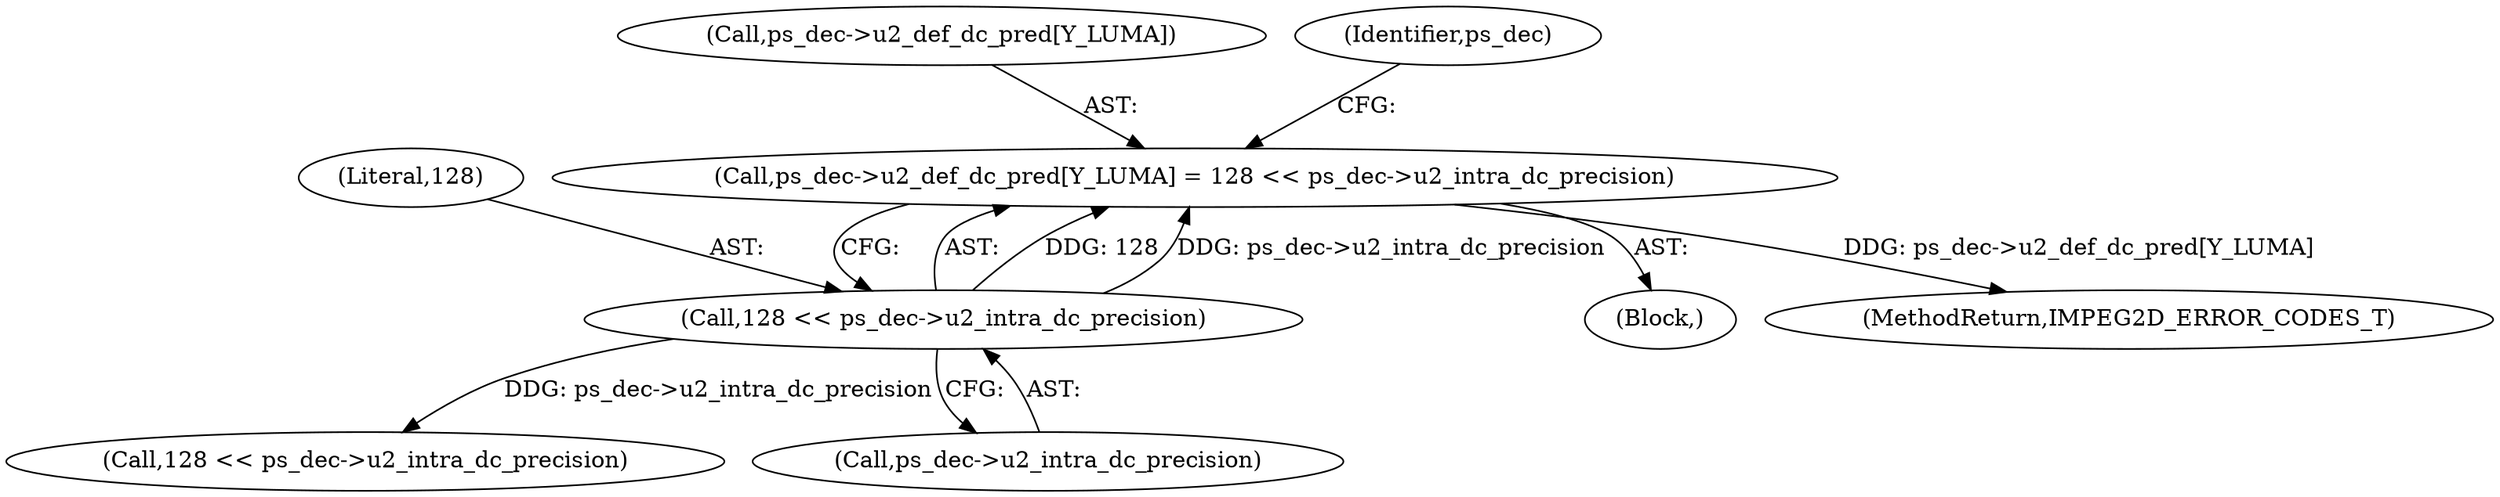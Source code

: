digraph "0_Android_ffab15eb80630dc799eb410855c93525b75233c3_5@array" {
"1000244" [label="(Call,ps_dec->u2_def_dc_pred[Y_LUMA] = 128 << ps_dec->u2_intra_dc_precision)"];
"1000250" [label="(Call,128 << ps_dec->u2_intra_dc_precision)"];
"1000245" [label="(Call,ps_dec->u2_def_dc_pred[Y_LUMA])"];
"1000250" [label="(Call,128 << ps_dec->u2_intra_dc_precision)"];
"1000261" [label="(Call,128 << ps_dec->u2_intra_dc_precision)"];
"1000251" [label="(Literal,128)"];
"1000304" [label="(MethodReturn,IMPEG2D_ERROR_CODES_T)"];
"1000258" [label="(Identifier,ps_dec)"];
"1000122" [label="(Block,)"];
"1000244" [label="(Call,ps_dec->u2_def_dc_pred[Y_LUMA] = 128 << ps_dec->u2_intra_dc_precision)"];
"1000252" [label="(Call,ps_dec->u2_intra_dc_precision)"];
"1000244" -> "1000122"  [label="AST: "];
"1000244" -> "1000250"  [label="CFG: "];
"1000245" -> "1000244"  [label="AST: "];
"1000250" -> "1000244"  [label="AST: "];
"1000258" -> "1000244"  [label="CFG: "];
"1000244" -> "1000304"  [label="DDG: ps_dec->u2_def_dc_pred[Y_LUMA]"];
"1000250" -> "1000244"  [label="DDG: 128"];
"1000250" -> "1000244"  [label="DDG: ps_dec->u2_intra_dc_precision"];
"1000250" -> "1000252"  [label="CFG: "];
"1000251" -> "1000250"  [label="AST: "];
"1000252" -> "1000250"  [label="AST: "];
"1000250" -> "1000261"  [label="DDG: ps_dec->u2_intra_dc_precision"];
}
